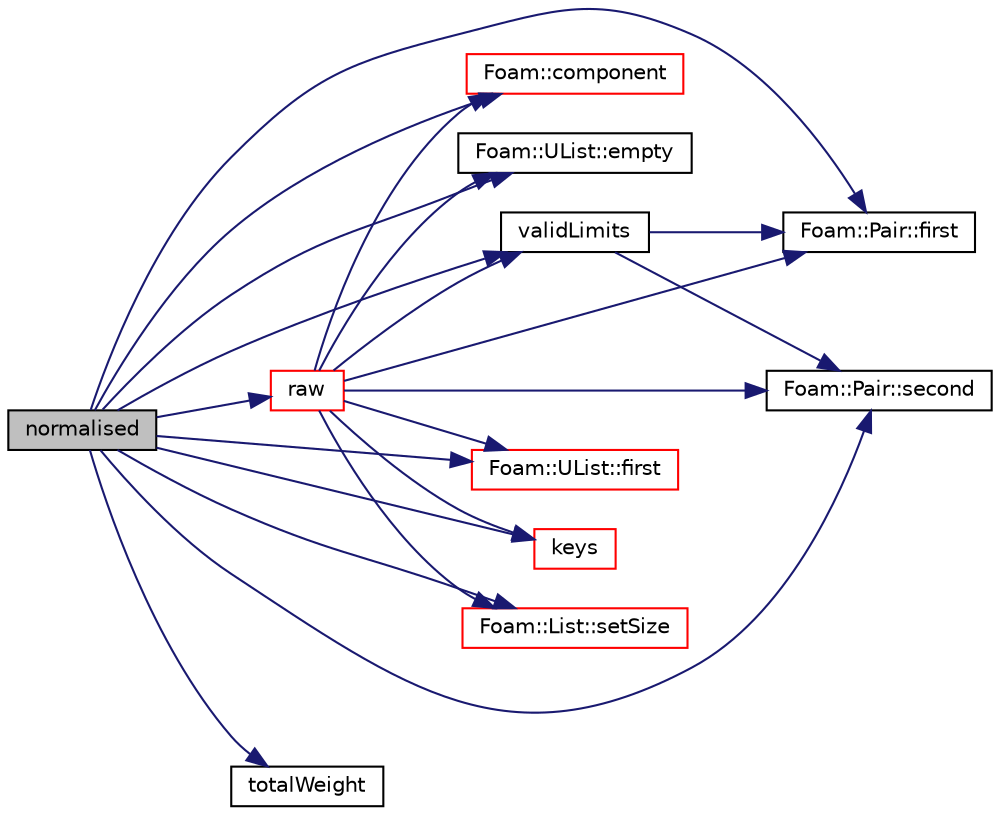 digraph "normalised"
{
  bgcolor="transparent";
  edge [fontname="Helvetica",fontsize="10",labelfontname="Helvetica",labelfontsize="10"];
  node [fontname="Helvetica",fontsize="10",shape=record];
  rankdir="LR";
  Node1 [label="normalised",height=0.2,width=0.4,color="black", fillcolor="grey75", style="filled", fontcolor="black"];
  Node1 -> Node2 [color="midnightblue",fontsize="10",style="solid",fontname="Helvetica"];
  Node2 [label="Foam::component",height=0.2,width=0.4,color="red",URL="$a10936.html#a38788135ad21a6daaf3af2a761b33508"];
  Node1 -> Node3 [color="midnightblue",fontsize="10",style="solid",fontname="Helvetica"];
  Node3 [label="Foam::UList::empty",height=0.2,width=0.4,color="black",URL="$a02849.html#ac6e61de369e994009e36f344f99c15ad",tooltip="Return true if the UList is empty (ie, size() is zero) "];
  Node1 -> Node4 [color="midnightblue",fontsize="10",style="solid",fontname="Helvetica"];
  Node4 [label="Foam::Pair::first",height=0.2,width=0.4,color="black",URL="$a01804.html#a69ef5dddb2067ac3fb125632597a61b9",tooltip="Return first. "];
  Node1 -> Node5 [color="midnightblue",fontsize="10",style="solid",fontname="Helvetica"];
  Node5 [label="Foam::UList::first",height=0.2,width=0.4,color="red",URL="$a02849.html#a1c9828bc3de9502754d944c95a2ce0d9",tooltip="Return the first element of the list. "];
  Node1 -> Node6 [color="midnightblue",fontsize="10",style="solid",fontname="Helvetica"];
  Node6 [label="keys",height=0.2,width=0.4,color="red",URL="$a00567.html#a4213cac0ba739fdefa6aa228bae990d0"];
  Node1 -> Node7 [color="midnightblue",fontsize="10",style="solid",fontname="Helvetica"];
  Node7 [label="raw",height=0.2,width=0.4,color="red",URL="$a00567.html#a534e886fbc527191f1449a00238be6b3",tooltip="Return the distribution of the total bin weights. "];
  Node7 -> Node3 [color="midnightblue",fontsize="10",style="solid",fontname="Helvetica"];
  Node7 -> Node6 [color="midnightblue",fontsize="10",style="solid",fontname="Helvetica"];
  Node7 -> Node8 [color="midnightblue",fontsize="10",style="solid",fontname="Helvetica"];
  Node8 [label="validLimits",height=0.2,width=0.4,color="black",URL="$a00567.html#a376a44980cd807789e5d3ad859bf5f06",tooltip="Returns the indices of the first and last non-zero entries. "];
  Node8 -> Node4 [color="midnightblue",fontsize="10",style="solid",fontname="Helvetica"];
  Node8 -> Node9 [color="midnightblue",fontsize="10",style="solid",fontname="Helvetica"];
  Node9 [label="Foam::Pair::second",height=0.2,width=0.4,color="black",URL="$a01804.html#a4735f680939b3f5fec1e4a8d34549d6f",tooltip="Return second. "];
  Node7 -> Node10 [color="midnightblue",fontsize="10",style="solid",fontname="Helvetica"];
  Node10 [label="Foam::List::setSize",height=0.2,width=0.4,color="red",URL="$a01397.html#aedb985ffeaf1bdbfeccc2a8730405703",tooltip="Reset size of List. "];
  Node7 -> Node9 [color="midnightblue",fontsize="10",style="solid",fontname="Helvetica"];
  Node7 -> Node4 [color="midnightblue",fontsize="10",style="solid",fontname="Helvetica"];
  Node7 -> Node5 [color="midnightblue",fontsize="10",style="solid",fontname="Helvetica"];
  Node7 -> Node2 [color="midnightblue",fontsize="10",style="solid",fontname="Helvetica"];
  Node1 -> Node9 [color="midnightblue",fontsize="10",style="solid",fontname="Helvetica"];
  Node1 -> Node10 [color="midnightblue",fontsize="10",style="solid",fontname="Helvetica"];
  Node1 -> Node11 [color="midnightblue",fontsize="10",style="solid",fontname="Helvetica"];
  Node11 [label="totalWeight",height=0.2,width=0.4,color="black",URL="$a00567.html#a80088cced2e1dac55c838559aab75caf",tooltip="Sum the total weight added to the component in the. "];
  Node1 -> Node8 [color="midnightblue",fontsize="10",style="solid",fontname="Helvetica"];
}
